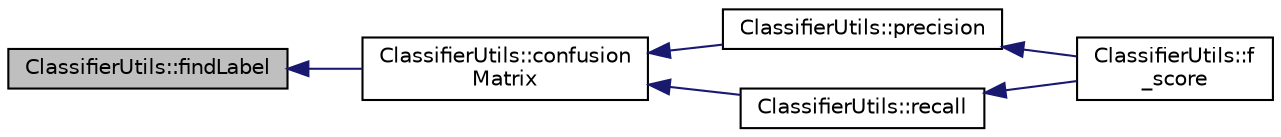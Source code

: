 digraph "ClassifierUtils::findLabel"
{
  bgcolor="transparent";
  edge [fontname="Helvetica",fontsize="10",labelfontname="Helvetica",labelfontsize="10"];
  node [fontname="Helvetica",fontsize="10",shape=record];
  rankdir="LR";
  Node37 [label="ClassifierUtils::findLabel",height=0.2,width=0.4,color="black", fillcolor="grey75", style="filled", fontcolor="black"];
  Node37 -> Node38 [dir="back",color="midnightblue",fontsize="10",style="solid",fontname="Helvetica"];
  Node38 [label="ClassifierUtils::confusion\lMatrix",height=0.2,width=0.4,color="black",URL="$classClassifierUtils.html#abc1fc8d0290671468f3313abf500ba6d"];
  Node38 -> Node39 [dir="back",color="midnightblue",fontsize="10",style="solid",fontname="Helvetica"];
  Node39 [label="ClassifierUtils::precision",height=0.2,width=0.4,color="black",URL="$classClassifierUtils.html#a18942f9191e113a018041a5ab1f306a7"];
  Node39 -> Node40 [dir="back",color="midnightblue",fontsize="10",style="solid",fontname="Helvetica"];
  Node40 [label="ClassifierUtils::f\l_score",height=0.2,width=0.4,color="black",URL="$classClassifierUtils.html#a2eab9f9b399a27a65f7d6ac7dd29210e"];
  Node38 -> Node41 [dir="back",color="midnightblue",fontsize="10",style="solid",fontname="Helvetica"];
  Node41 [label="ClassifierUtils::recall",height=0.2,width=0.4,color="black",URL="$classClassifierUtils.html#a08212d9c1e83aa241ae83a317c3dd2a0"];
  Node41 -> Node40 [dir="back",color="midnightblue",fontsize="10",style="solid",fontname="Helvetica"];
}
